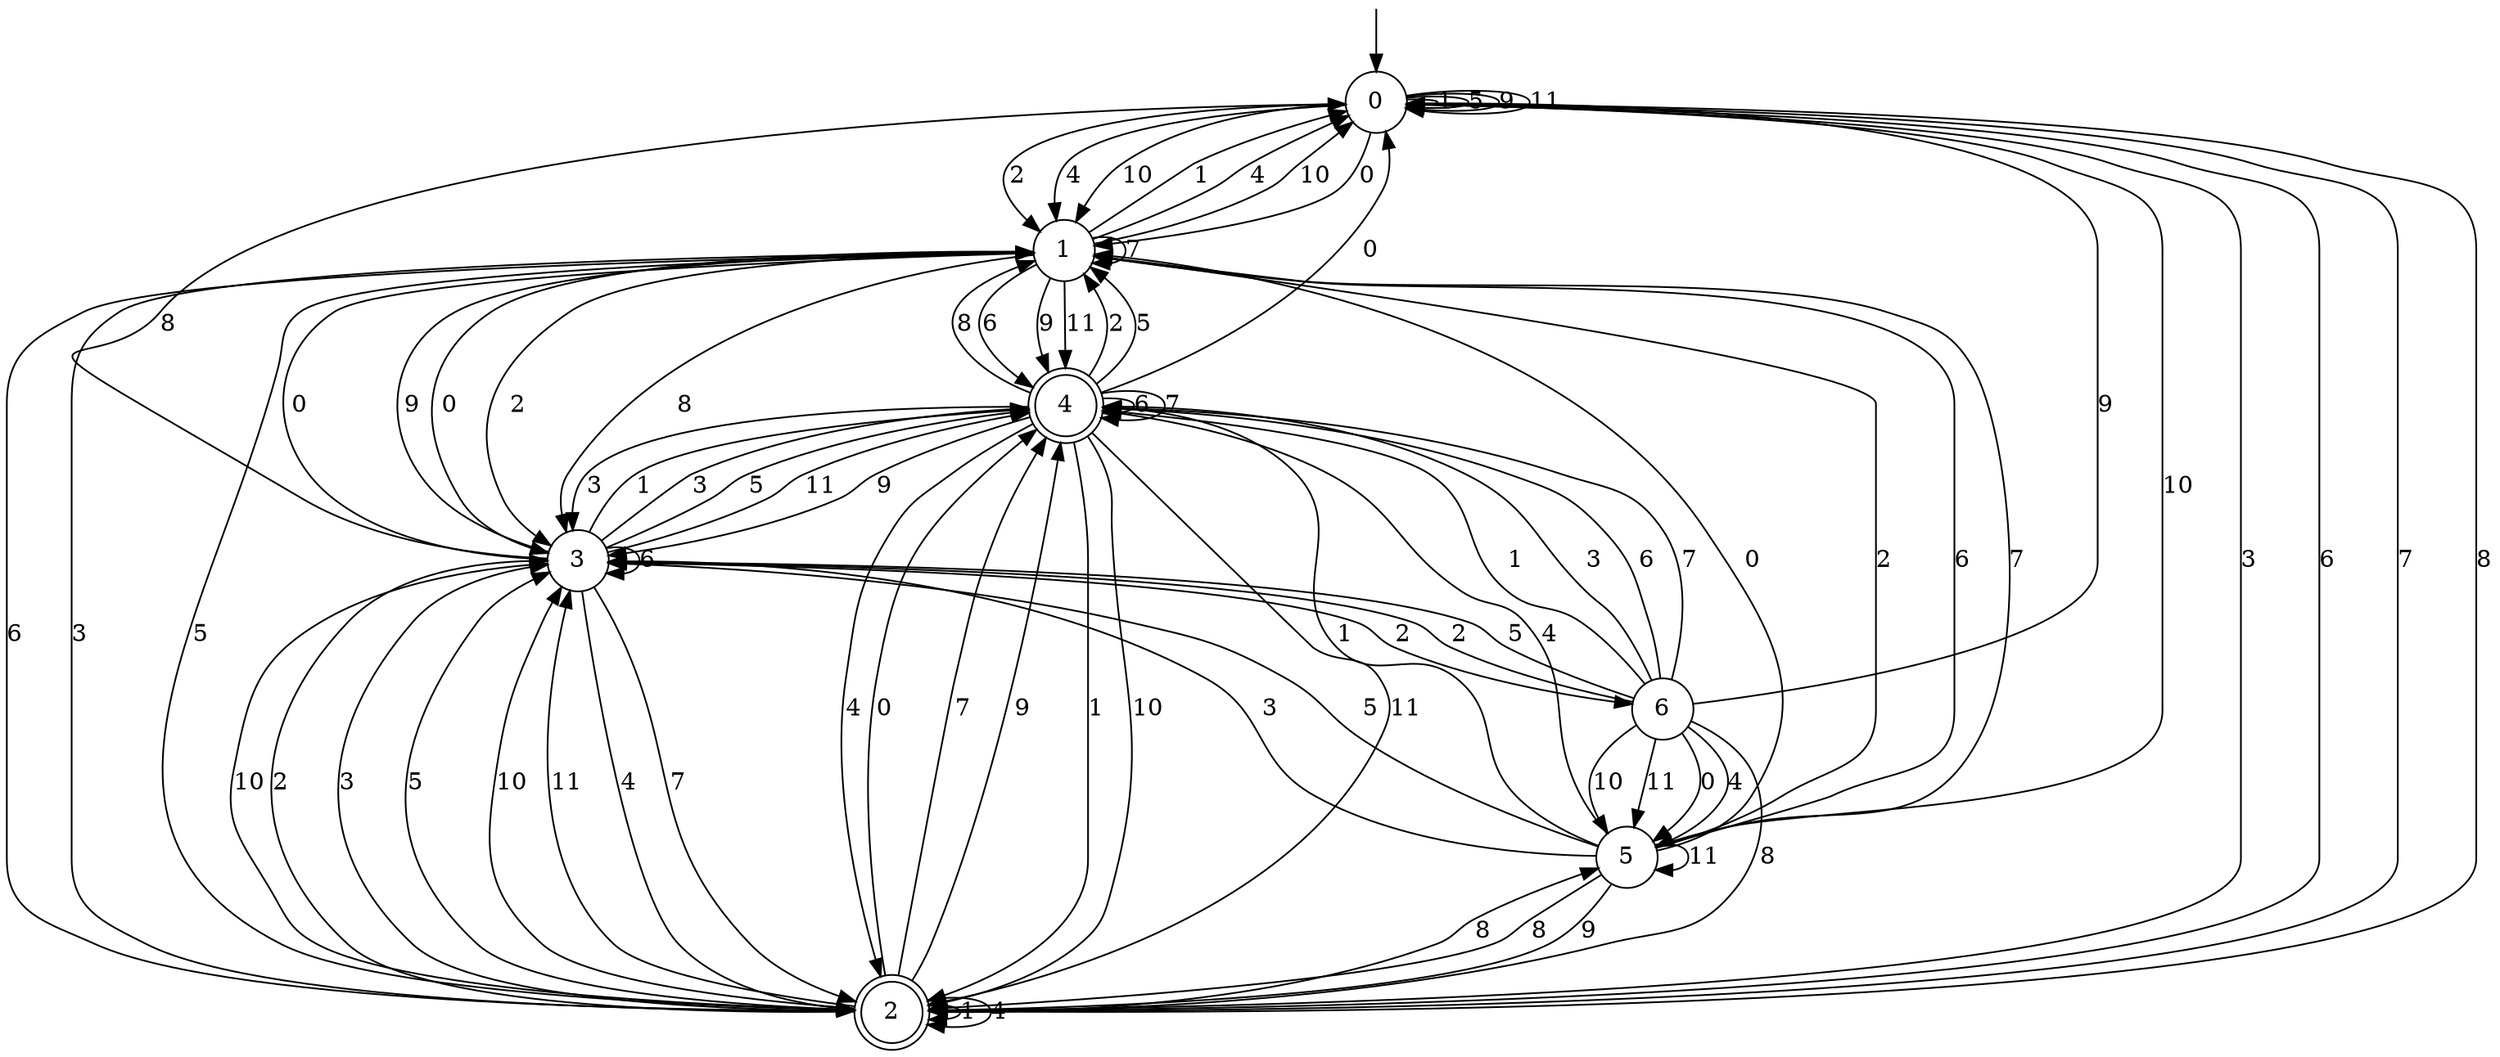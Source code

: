 digraph g {

	s0 [shape="circle" label="0"];
	s1 [shape="circle" label="1"];
	s2 [shape="doublecircle" label="2"];
	s3 [shape="circle" label="3"];
	s4 [shape="doublecircle" label="4"];
	s5 [shape="circle" label="5"];
	s6 [shape="circle" label="6"];
	s0 -> s1 [label="0"];
	s0 -> s0 [label="1"];
	s0 -> s1 [label="2"];
	s0 -> s2 [label="3"];
	s0 -> s1 [label="4"];
	s0 -> s0 [label="5"];
	s0 -> s2 [label="6"];
	s0 -> s2 [label="7"];
	s0 -> s2 [label="8"];
	s0 -> s0 [label="9"];
	s0 -> s1 [label="10"];
	s0 -> s0 [label="11"];
	s1 -> s3 [label="0"];
	s1 -> s0 [label="1"];
	s1 -> s3 [label="2"];
	s1 -> s2 [label="3"];
	s1 -> s0 [label="4"];
	s1 -> s2 [label="5"];
	s1 -> s4 [label="6"];
	s1 -> s1 [label="7"];
	s1 -> s3 [label="8"];
	s1 -> s4 [label="9"];
	s1 -> s0 [label="10"];
	s1 -> s4 [label="11"];
	s2 -> s4 [label="0"];
	s2 -> s2 [label="1"];
	s2 -> s3 [label="2"];
	s2 -> s3 [label="3"];
	s2 -> s2 [label="4"];
	s2 -> s3 [label="5"];
	s2 -> s1 [label="6"];
	s2 -> s4 [label="7"];
	s2 -> s5 [label="8"];
	s2 -> s4 [label="9"];
	s2 -> s3 [label="10"];
	s2 -> s3 [label="11"];
	s3 -> s1 [label="0"];
	s3 -> s4 [label="1"];
	s3 -> s6 [label="2"];
	s3 -> s4 [label="3"];
	s3 -> s2 [label="4"];
	s3 -> s4 [label="5"];
	s3 -> s3 [label="6"];
	s3 -> s2 [label="7"];
	s3 -> s0 [label="8"];
	s3 -> s1 [label="9"];
	s3 -> s2 [label="10"];
	s3 -> s4 [label="11"];
	s4 -> s0 [label="0"];
	s4 -> s2 [label="1"];
	s4 -> s1 [label="2"];
	s4 -> s3 [label="3"];
	s4 -> s2 [label="4"];
	s4 -> s1 [label="5"];
	s4 -> s4 [label="6"];
	s4 -> s4 [label="7"];
	s4 -> s1 [label="8"];
	s4 -> s3 [label="9"];
	s4 -> s2 [label="10"];
	s4 -> s2 [label="11"];
	s5 -> s1 [label="0"];
	s5 -> s4 [label="1"];
	s5 -> s1 [label="2"];
	s5 -> s3 [label="3"];
	s5 -> s4 [label="4"];
	s5 -> s3 [label="5"];
	s5 -> s1 [label="6"];
	s5 -> s1 [label="7"];
	s5 -> s2 [label="8"];
	s5 -> s2 [label="9"];
	s5 -> s0 [label="10"];
	s5 -> s5 [label="11"];
	s6 -> s5 [label="0"];
	s6 -> s4 [label="1"];
	s6 -> s3 [label="2"];
	s6 -> s4 [label="3"];
	s6 -> s5 [label="4"];
	s6 -> s3 [label="5"];
	s6 -> s4 [label="6"];
	s6 -> s4 [label="7"];
	s6 -> s2 [label="8"];
	s6 -> s0 [label="9"];
	s6 -> s5 [label="10"];
	s6 -> s5 [label="11"];

__start0 [label="" shape="none" width="0" height="0"];
__start0 -> s0;

}
